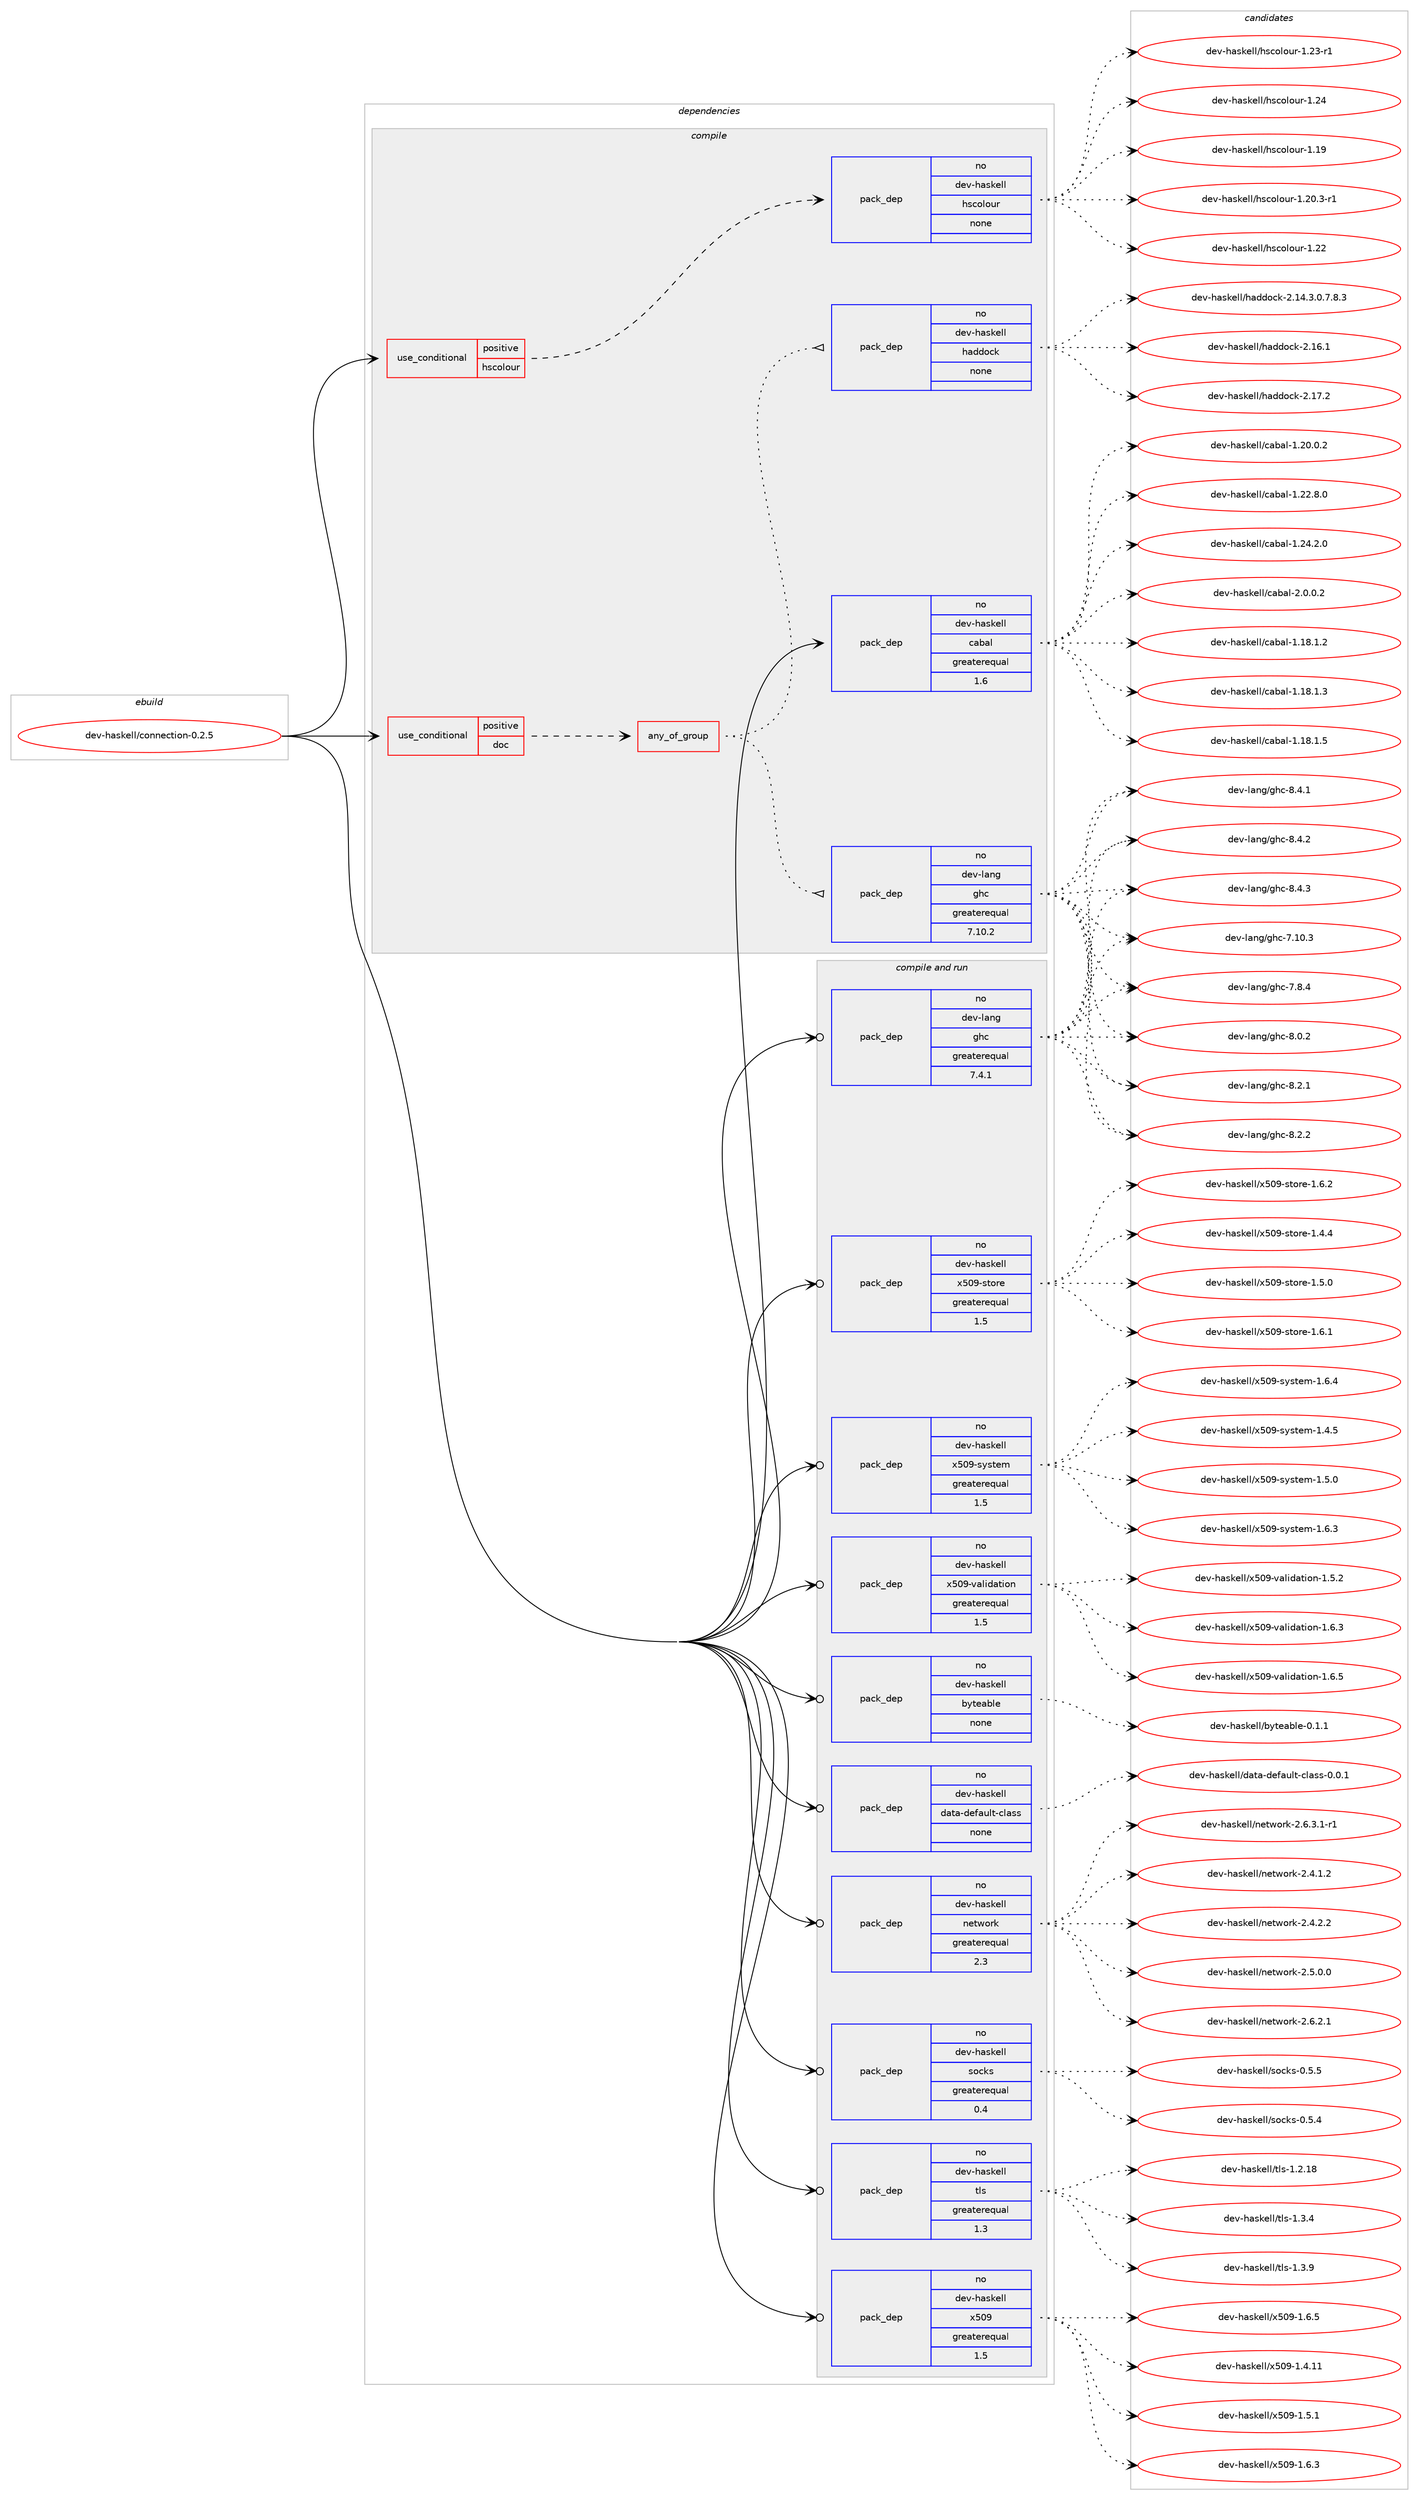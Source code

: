 digraph prolog {

# *************
# Graph options
# *************

newrank=true;
concentrate=true;
compound=true;
graph [rankdir=LR,fontname=Helvetica,fontsize=10,ranksep=1.5];#, ranksep=2.5, nodesep=0.2];
edge  [arrowhead=vee];
node  [fontname=Helvetica,fontsize=10];

# **********
# The ebuild
# **********

subgraph cluster_leftcol {
color=gray;
rank=same;
label=<<i>ebuild</i>>;
id [label="dev-haskell/connection-0.2.5", color=red, width=4, href="../dev-haskell/connection-0.2.5.svg"];
}

# ****************
# The dependencies
# ****************

subgraph cluster_midcol {
color=gray;
label=<<i>dependencies</i>>;
subgraph cluster_compile {
fillcolor="#eeeeee";
style=filled;
label=<<i>compile</i>>;
subgraph cond359113 {
dependency1329638 [label=<<TABLE BORDER="0" CELLBORDER="1" CELLSPACING="0" CELLPADDING="4"><TR><TD ROWSPAN="3" CELLPADDING="10">use_conditional</TD></TR><TR><TD>positive</TD></TR><TR><TD>doc</TD></TR></TABLE>>, shape=none, color=red];
subgraph any20705 {
dependency1329639 [label=<<TABLE BORDER="0" CELLBORDER="1" CELLSPACING="0" CELLPADDING="4"><TR><TD CELLPADDING="10">any_of_group</TD></TR></TABLE>>, shape=none, color=red];subgraph pack949268 {
dependency1329640 [label=<<TABLE BORDER="0" CELLBORDER="1" CELLSPACING="0" CELLPADDING="4" WIDTH="220"><TR><TD ROWSPAN="6" CELLPADDING="30">pack_dep</TD></TR><TR><TD WIDTH="110">no</TD></TR><TR><TD>dev-haskell</TD></TR><TR><TD>haddock</TD></TR><TR><TD>none</TD></TR><TR><TD></TD></TR></TABLE>>, shape=none, color=blue];
}
dependency1329639:e -> dependency1329640:w [weight=20,style="dotted",arrowhead="oinv"];
subgraph pack949269 {
dependency1329641 [label=<<TABLE BORDER="0" CELLBORDER="1" CELLSPACING="0" CELLPADDING="4" WIDTH="220"><TR><TD ROWSPAN="6" CELLPADDING="30">pack_dep</TD></TR><TR><TD WIDTH="110">no</TD></TR><TR><TD>dev-lang</TD></TR><TR><TD>ghc</TD></TR><TR><TD>greaterequal</TD></TR><TR><TD>7.10.2</TD></TR></TABLE>>, shape=none, color=blue];
}
dependency1329639:e -> dependency1329641:w [weight=20,style="dotted",arrowhead="oinv"];
}
dependency1329638:e -> dependency1329639:w [weight=20,style="dashed",arrowhead="vee"];
}
id:e -> dependency1329638:w [weight=20,style="solid",arrowhead="vee"];
subgraph cond359114 {
dependency1329642 [label=<<TABLE BORDER="0" CELLBORDER="1" CELLSPACING="0" CELLPADDING="4"><TR><TD ROWSPAN="3" CELLPADDING="10">use_conditional</TD></TR><TR><TD>positive</TD></TR><TR><TD>hscolour</TD></TR></TABLE>>, shape=none, color=red];
subgraph pack949270 {
dependency1329643 [label=<<TABLE BORDER="0" CELLBORDER="1" CELLSPACING="0" CELLPADDING="4" WIDTH="220"><TR><TD ROWSPAN="6" CELLPADDING="30">pack_dep</TD></TR><TR><TD WIDTH="110">no</TD></TR><TR><TD>dev-haskell</TD></TR><TR><TD>hscolour</TD></TR><TR><TD>none</TD></TR><TR><TD></TD></TR></TABLE>>, shape=none, color=blue];
}
dependency1329642:e -> dependency1329643:w [weight=20,style="dashed",arrowhead="vee"];
}
id:e -> dependency1329642:w [weight=20,style="solid",arrowhead="vee"];
subgraph pack949271 {
dependency1329644 [label=<<TABLE BORDER="0" CELLBORDER="1" CELLSPACING="0" CELLPADDING="4" WIDTH="220"><TR><TD ROWSPAN="6" CELLPADDING="30">pack_dep</TD></TR><TR><TD WIDTH="110">no</TD></TR><TR><TD>dev-haskell</TD></TR><TR><TD>cabal</TD></TR><TR><TD>greaterequal</TD></TR><TR><TD>1.6</TD></TR></TABLE>>, shape=none, color=blue];
}
id:e -> dependency1329644:w [weight=20,style="solid",arrowhead="vee"];
}
subgraph cluster_compileandrun {
fillcolor="#eeeeee";
style=filled;
label=<<i>compile and run</i>>;
subgraph pack949272 {
dependency1329645 [label=<<TABLE BORDER="0" CELLBORDER="1" CELLSPACING="0" CELLPADDING="4" WIDTH="220"><TR><TD ROWSPAN="6" CELLPADDING="30">pack_dep</TD></TR><TR><TD WIDTH="110">no</TD></TR><TR><TD>dev-haskell</TD></TR><TR><TD>byteable</TD></TR><TR><TD>none</TD></TR><TR><TD></TD></TR></TABLE>>, shape=none, color=blue];
}
id:e -> dependency1329645:w [weight=20,style="solid",arrowhead="odotvee"];
subgraph pack949273 {
dependency1329646 [label=<<TABLE BORDER="0" CELLBORDER="1" CELLSPACING="0" CELLPADDING="4" WIDTH="220"><TR><TD ROWSPAN="6" CELLPADDING="30">pack_dep</TD></TR><TR><TD WIDTH="110">no</TD></TR><TR><TD>dev-haskell</TD></TR><TR><TD>data-default-class</TD></TR><TR><TD>none</TD></TR><TR><TD></TD></TR></TABLE>>, shape=none, color=blue];
}
id:e -> dependency1329646:w [weight=20,style="solid",arrowhead="odotvee"];
subgraph pack949274 {
dependency1329647 [label=<<TABLE BORDER="0" CELLBORDER="1" CELLSPACING="0" CELLPADDING="4" WIDTH="220"><TR><TD ROWSPAN="6" CELLPADDING="30">pack_dep</TD></TR><TR><TD WIDTH="110">no</TD></TR><TR><TD>dev-haskell</TD></TR><TR><TD>network</TD></TR><TR><TD>greaterequal</TD></TR><TR><TD>2.3</TD></TR></TABLE>>, shape=none, color=blue];
}
id:e -> dependency1329647:w [weight=20,style="solid",arrowhead="odotvee"];
subgraph pack949275 {
dependency1329648 [label=<<TABLE BORDER="0" CELLBORDER="1" CELLSPACING="0" CELLPADDING="4" WIDTH="220"><TR><TD ROWSPAN="6" CELLPADDING="30">pack_dep</TD></TR><TR><TD WIDTH="110">no</TD></TR><TR><TD>dev-haskell</TD></TR><TR><TD>socks</TD></TR><TR><TD>greaterequal</TD></TR><TR><TD>0.4</TD></TR></TABLE>>, shape=none, color=blue];
}
id:e -> dependency1329648:w [weight=20,style="solid",arrowhead="odotvee"];
subgraph pack949276 {
dependency1329649 [label=<<TABLE BORDER="0" CELLBORDER="1" CELLSPACING="0" CELLPADDING="4" WIDTH="220"><TR><TD ROWSPAN="6" CELLPADDING="30">pack_dep</TD></TR><TR><TD WIDTH="110">no</TD></TR><TR><TD>dev-haskell</TD></TR><TR><TD>tls</TD></TR><TR><TD>greaterequal</TD></TR><TR><TD>1.3</TD></TR></TABLE>>, shape=none, color=blue];
}
id:e -> dependency1329649:w [weight=20,style="solid",arrowhead="odotvee"];
subgraph pack949277 {
dependency1329650 [label=<<TABLE BORDER="0" CELLBORDER="1" CELLSPACING="0" CELLPADDING="4" WIDTH="220"><TR><TD ROWSPAN="6" CELLPADDING="30">pack_dep</TD></TR><TR><TD WIDTH="110">no</TD></TR><TR><TD>dev-haskell</TD></TR><TR><TD>x509</TD></TR><TR><TD>greaterequal</TD></TR><TR><TD>1.5</TD></TR></TABLE>>, shape=none, color=blue];
}
id:e -> dependency1329650:w [weight=20,style="solid",arrowhead="odotvee"];
subgraph pack949278 {
dependency1329651 [label=<<TABLE BORDER="0" CELLBORDER="1" CELLSPACING="0" CELLPADDING="4" WIDTH="220"><TR><TD ROWSPAN="6" CELLPADDING="30">pack_dep</TD></TR><TR><TD WIDTH="110">no</TD></TR><TR><TD>dev-haskell</TD></TR><TR><TD>x509-store</TD></TR><TR><TD>greaterequal</TD></TR><TR><TD>1.5</TD></TR></TABLE>>, shape=none, color=blue];
}
id:e -> dependency1329651:w [weight=20,style="solid",arrowhead="odotvee"];
subgraph pack949279 {
dependency1329652 [label=<<TABLE BORDER="0" CELLBORDER="1" CELLSPACING="0" CELLPADDING="4" WIDTH="220"><TR><TD ROWSPAN="6" CELLPADDING="30">pack_dep</TD></TR><TR><TD WIDTH="110">no</TD></TR><TR><TD>dev-haskell</TD></TR><TR><TD>x509-system</TD></TR><TR><TD>greaterequal</TD></TR><TR><TD>1.5</TD></TR></TABLE>>, shape=none, color=blue];
}
id:e -> dependency1329652:w [weight=20,style="solid",arrowhead="odotvee"];
subgraph pack949280 {
dependency1329653 [label=<<TABLE BORDER="0" CELLBORDER="1" CELLSPACING="0" CELLPADDING="4" WIDTH="220"><TR><TD ROWSPAN="6" CELLPADDING="30">pack_dep</TD></TR><TR><TD WIDTH="110">no</TD></TR><TR><TD>dev-haskell</TD></TR><TR><TD>x509-validation</TD></TR><TR><TD>greaterequal</TD></TR><TR><TD>1.5</TD></TR></TABLE>>, shape=none, color=blue];
}
id:e -> dependency1329653:w [weight=20,style="solid",arrowhead="odotvee"];
subgraph pack949281 {
dependency1329654 [label=<<TABLE BORDER="0" CELLBORDER="1" CELLSPACING="0" CELLPADDING="4" WIDTH="220"><TR><TD ROWSPAN="6" CELLPADDING="30">pack_dep</TD></TR><TR><TD WIDTH="110">no</TD></TR><TR><TD>dev-lang</TD></TR><TR><TD>ghc</TD></TR><TR><TD>greaterequal</TD></TR><TR><TD>7.4.1</TD></TR></TABLE>>, shape=none, color=blue];
}
id:e -> dependency1329654:w [weight=20,style="solid",arrowhead="odotvee"];
}
subgraph cluster_run {
fillcolor="#eeeeee";
style=filled;
label=<<i>run</i>>;
}
}

# **************
# The candidates
# **************

subgraph cluster_choices {
rank=same;
color=gray;
label=<<i>candidates</i>>;

subgraph choice949268 {
color=black;
nodesep=1;
choice1001011184510497115107101108108471049710010011199107455046495246514648465546564651 [label="dev-haskell/haddock-2.14.3.0.7.8.3", color=red, width=4,href="../dev-haskell/haddock-2.14.3.0.7.8.3.svg"];
choice100101118451049711510710110810847104971001001119910745504649544649 [label="dev-haskell/haddock-2.16.1", color=red, width=4,href="../dev-haskell/haddock-2.16.1.svg"];
choice100101118451049711510710110810847104971001001119910745504649554650 [label="dev-haskell/haddock-2.17.2", color=red, width=4,href="../dev-haskell/haddock-2.17.2.svg"];
dependency1329640:e -> choice1001011184510497115107101108108471049710010011199107455046495246514648465546564651:w [style=dotted,weight="100"];
dependency1329640:e -> choice100101118451049711510710110810847104971001001119910745504649544649:w [style=dotted,weight="100"];
dependency1329640:e -> choice100101118451049711510710110810847104971001001119910745504649554650:w [style=dotted,weight="100"];
}
subgraph choice949269 {
color=black;
nodesep=1;
choice1001011184510897110103471031049945554649484651 [label="dev-lang/ghc-7.10.3", color=red, width=4,href="../dev-lang/ghc-7.10.3.svg"];
choice10010111845108971101034710310499455546564652 [label="dev-lang/ghc-7.8.4", color=red, width=4,href="../dev-lang/ghc-7.8.4.svg"];
choice10010111845108971101034710310499455646484650 [label="dev-lang/ghc-8.0.2", color=red, width=4,href="../dev-lang/ghc-8.0.2.svg"];
choice10010111845108971101034710310499455646504649 [label="dev-lang/ghc-8.2.1", color=red, width=4,href="../dev-lang/ghc-8.2.1.svg"];
choice10010111845108971101034710310499455646504650 [label="dev-lang/ghc-8.2.2", color=red, width=4,href="../dev-lang/ghc-8.2.2.svg"];
choice10010111845108971101034710310499455646524649 [label="dev-lang/ghc-8.4.1", color=red, width=4,href="../dev-lang/ghc-8.4.1.svg"];
choice10010111845108971101034710310499455646524650 [label="dev-lang/ghc-8.4.2", color=red, width=4,href="../dev-lang/ghc-8.4.2.svg"];
choice10010111845108971101034710310499455646524651 [label="dev-lang/ghc-8.4.3", color=red, width=4,href="../dev-lang/ghc-8.4.3.svg"];
dependency1329641:e -> choice1001011184510897110103471031049945554649484651:w [style=dotted,weight="100"];
dependency1329641:e -> choice10010111845108971101034710310499455546564652:w [style=dotted,weight="100"];
dependency1329641:e -> choice10010111845108971101034710310499455646484650:w [style=dotted,weight="100"];
dependency1329641:e -> choice10010111845108971101034710310499455646504649:w [style=dotted,weight="100"];
dependency1329641:e -> choice10010111845108971101034710310499455646504650:w [style=dotted,weight="100"];
dependency1329641:e -> choice10010111845108971101034710310499455646524649:w [style=dotted,weight="100"];
dependency1329641:e -> choice10010111845108971101034710310499455646524650:w [style=dotted,weight="100"];
dependency1329641:e -> choice10010111845108971101034710310499455646524651:w [style=dotted,weight="100"];
}
subgraph choice949270 {
color=black;
nodesep=1;
choice100101118451049711510710110810847104115991111081111171144549464957 [label="dev-haskell/hscolour-1.19", color=red, width=4,href="../dev-haskell/hscolour-1.19.svg"];
choice10010111845104971151071011081084710411599111108111117114454946504846514511449 [label="dev-haskell/hscolour-1.20.3-r1", color=red, width=4,href="../dev-haskell/hscolour-1.20.3-r1.svg"];
choice100101118451049711510710110810847104115991111081111171144549465050 [label="dev-haskell/hscolour-1.22", color=red, width=4,href="../dev-haskell/hscolour-1.22.svg"];
choice1001011184510497115107101108108471041159911110811111711445494650514511449 [label="dev-haskell/hscolour-1.23-r1", color=red, width=4,href="../dev-haskell/hscolour-1.23-r1.svg"];
choice100101118451049711510710110810847104115991111081111171144549465052 [label="dev-haskell/hscolour-1.24", color=red, width=4,href="../dev-haskell/hscolour-1.24.svg"];
dependency1329643:e -> choice100101118451049711510710110810847104115991111081111171144549464957:w [style=dotted,weight="100"];
dependency1329643:e -> choice10010111845104971151071011081084710411599111108111117114454946504846514511449:w [style=dotted,weight="100"];
dependency1329643:e -> choice100101118451049711510710110810847104115991111081111171144549465050:w [style=dotted,weight="100"];
dependency1329643:e -> choice1001011184510497115107101108108471041159911110811111711445494650514511449:w [style=dotted,weight="100"];
dependency1329643:e -> choice100101118451049711510710110810847104115991111081111171144549465052:w [style=dotted,weight="100"];
}
subgraph choice949271 {
color=black;
nodesep=1;
choice10010111845104971151071011081084799979897108454946495646494650 [label="dev-haskell/cabal-1.18.1.2", color=red, width=4,href="../dev-haskell/cabal-1.18.1.2.svg"];
choice10010111845104971151071011081084799979897108454946495646494651 [label="dev-haskell/cabal-1.18.1.3", color=red, width=4,href="../dev-haskell/cabal-1.18.1.3.svg"];
choice10010111845104971151071011081084799979897108454946495646494653 [label="dev-haskell/cabal-1.18.1.5", color=red, width=4,href="../dev-haskell/cabal-1.18.1.5.svg"];
choice10010111845104971151071011081084799979897108454946504846484650 [label="dev-haskell/cabal-1.20.0.2", color=red, width=4,href="../dev-haskell/cabal-1.20.0.2.svg"];
choice10010111845104971151071011081084799979897108454946505046564648 [label="dev-haskell/cabal-1.22.8.0", color=red, width=4,href="../dev-haskell/cabal-1.22.8.0.svg"];
choice10010111845104971151071011081084799979897108454946505246504648 [label="dev-haskell/cabal-1.24.2.0", color=red, width=4,href="../dev-haskell/cabal-1.24.2.0.svg"];
choice100101118451049711510710110810847999798971084550464846484650 [label="dev-haskell/cabal-2.0.0.2", color=red, width=4,href="../dev-haskell/cabal-2.0.0.2.svg"];
dependency1329644:e -> choice10010111845104971151071011081084799979897108454946495646494650:w [style=dotted,weight="100"];
dependency1329644:e -> choice10010111845104971151071011081084799979897108454946495646494651:w [style=dotted,weight="100"];
dependency1329644:e -> choice10010111845104971151071011081084799979897108454946495646494653:w [style=dotted,weight="100"];
dependency1329644:e -> choice10010111845104971151071011081084799979897108454946504846484650:w [style=dotted,weight="100"];
dependency1329644:e -> choice10010111845104971151071011081084799979897108454946505046564648:w [style=dotted,weight="100"];
dependency1329644:e -> choice10010111845104971151071011081084799979897108454946505246504648:w [style=dotted,weight="100"];
dependency1329644:e -> choice100101118451049711510710110810847999798971084550464846484650:w [style=dotted,weight="100"];
}
subgraph choice949272 {
color=black;
nodesep=1;
choice100101118451049711510710110810847981211161019798108101454846494649 [label="dev-haskell/byteable-0.1.1", color=red, width=4,href="../dev-haskell/byteable-0.1.1.svg"];
dependency1329645:e -> choice100101118451049711510710110810847981211161019798108101454846494649:w [style=dotted,weight="100"];
}
subgraph choice949273 {
color=black;
nodesep=1;
choice10010111845104971151071011081084710097116974510010110297117108116459910897115115454846484649 [label="dev-haskell/data-default-class-0.0.1", color=red, width=4,href="../dev-haskell/data-default-class-0.0.1.svg"];
dependency1329646:e -> choice10010111845104971151071011081084710097116974510010110297117108116459910897115115454846484649:w [style=dotted,weight="100"];
}
subgraph choice949274 {
color=black;
nodesep=1;
choice1001011184510497115107101108108471101011161191111141074550465246494650 [label="dev-haskell/network-2.4.1.2", color=red, width=4,href="../dev-haskell/network-2.4.1.2.svg"];
choice1001011184510497115107101108108471101011161191111141074550465246504650 [label="dev-haskell/network-2.4.2.2", color=red, width=4,href="../dev-haskell/network-2.4.2.2.svg"];
choice1001011184510497115107101108108471101011161191111141074550465346484648 [label="dev-haskell/network-2.5.0.0", color=red, width=4,href="../dev-haskell/network-2.5.0.0.svg"];
choice1001011184510497115107101108108471101011161191111141074550465446504649 [label="dev-haskell/network-2.6.2.1", color=red, width=4,href="../dev-haskell/network-2.6.2.1.svg"];
choice10010111845104971151071011081084711010111611911111410745504654465146494511449 [label="dev-haskell/network-2.6.3.1-r1", color=red, width=4,href="../dev-haskell/network-2.6.3.1-r1.svg"];
dependency1329647:e -> choice1001011184510497115107101108108471101011161191111141074550465246494650:w [style=dotted,weight="100"];
dependency1329647:e -> choice1001011184510497115107101108108471101011161191111141074550465246504650:w [style=dotted,weight="100"];
dependency1329647:e -> choice1001011184510497115107101108108471101011161191111141074550465346484648:w [style=dotted,weight="100"];
dependency1329647:e -> choice1001011184510497115107101108108471101011161191111141074550465446504649:w [style=dotted,weight="100"];
dependency1329647:e -> choice10010111845104971151071011081084711010111611911111410745504654465146494511449:w [style=dotted,weight="100"];
}
subgraph choice949275 {
color=black;
nodesep=1;
choice10010111845104971151071011081084711511199107115454846534652 [label="dev-haskell/socks-0.5.4", color=red, width=4,href="../dev-haskell/socks-0.5.4.svg"];
choice10010111845104971151071011081084711511199107115454846534653 [label="dev-haskell/socks-0.5.5", color=red, width=4,href="../dev-haskell/socks-0.5.5.svg"];
dependency1329648:e -> choice10010111845104971151071011081084711511199107115454846534652:w [style=dotted,weight="100"];
dependency1329648:e -> choice10010111845104971151071011081084711511199107115454846534653:w [style=dotted,weight="100"];
}
subgraph choice949276 {
color=black;
nodesep=1;
choice10010111845104971151071011081084711610811545494650464956 [label="dev-haskell/tls-1.2.18", color=red, width=4,href="../dev-haskell/tls-1.2.18.svg"];
choice100101118451049711510710110810847116108115454946514652 [label="dev-haskell/tls-1.3.4", color=red, width=4,href="../dev-haskell/tls-1.3.4.svg"];
choice100101118451049711510710110810847116108115454946514657 [label="dev-haskell/tls-1.3.9", color=red, width=4,href="../dev-haskell/tls-1.3.9.svg"];
dependency1329649:e -> choice10010111845104971151071011081084711610811545494650464956:w [style=dotted,weight="100"];
dependency1329649:e -> choice100101118451049711510710110810847116108115454946514652:w [style=dotted,weight="100"];
dependency1329649:e -> choice100101118451049711510710110810847116108115454946514657:w [style=dotted,weight="100"];
}
subgraph choice949277 {
color=black;
nodesep=1;
choice10010111845104971151071011081084712053485745494652464949 [label="dev-haskell/x509-1.4.11", color=red, width=4,href="../dev-haskell/x509-1.4.11.svg"];
choice100101118451049711510710110810847120534857454946534649 [label="dev-haskell/x509-1.5.1", color=red, width=4,href="../dev-haskell/x509-1.5.1.svg"];
choice100101118451049711510710110810847120534857454946544651 [label="dev-haskell/x509-1.6.3", color=red, width=4,href="../dev-haskell/x509-1.6.3.svg"];
choice100101118451049711510710110810847120534857454946544653 [label="dev-haskell/x509-1.6.5", color=red, width=4,href="../dev-haskell/x509-1.6.5.svg"];
dependency1329650:e -> choice10010111845104971151071011081084712053485745494652464949:w [style=dotted,weight="100"];
dependency1329650:e -> choice100101118451049711510710110810847120534857454946534649:w [style=dotted,weight="100"];
dependency1329650:e -> choice100101118451049711510710110810847120534857454946544651:w [style=dotted,weight="100"];
dependency1329650:e -> choice100101118451049711510710110810847120534857454946544653:w [style=dotted,weight="100"];
}
subgraph choice949278 {
color=black;
nodesep=1;
choice10010111845104971151071011081084712053485745115116111114101454946524652 [label="dev-haskell/x509-store-1.4.4", color=red, width=4,href="../dev-haskell/x509-store-1.4.4.svg"];
choice10010111845104971151071011081084712053485745115116111114101454946534648 [label="dev-haskell/x509-store-1.5.0", color=red, width=4,href="../dev-haskell/x509-store-1.5.0.svg"];
choice10010111845104971151071011081084712053485745115116111114101454946544649 [label="dev-haskell/x509-store-1.6.1", color=red, width=4,href="../dev-haskell/x509-store-1.6.1.svg"];
choice10010111845104971151071011081084712053485745115116111114101454946544650 [label="dev-haskell/x509-store-1.6.2", color=red, width=4,href="../dev-haskell/x509-store-1.6.2.svg"];
dependency1329651:e -> choice10010111845104971151071011081084712053485745115116111114101454946524652:w [style=dotted,weight="100"];
dependency1329651:e -> choice10010111845104971151071011081084712053485745115116111114101454946534648:w [style=dotted,weight="100"];
dependency1329651:e -> choice10010111845104971151071011081084712053485745115116111114101454946544649:w [style=dotted,weight="100"];
dependency1329651:e -> choice10010111845104971151071011081084712053485745115116111114101454946544650:w [style=dotted,weight="100"];
}
subgraph choice949279 {
color=black;
nodesep=1;
choice10010111845104971151071011081084712053485745115121115116101109454946524653 [label="dev-haskell/x509-system-1.4.5", color=red, width=4,href="../dev-haskell/x509-system-1.4.5.svg"];
choice10010111845104971151071011081084712053485745115121115116101109454946534648 [label="dev-haskell/x509-system-1.5.0", color=red, width=4,href="../dev-haskell/x509-system-1.5.0.svg"];
choice10010111845104971151071011081084712053485745115121115116101109454946544651 [label="dev-haskell/x509-system-1.6.3", color=red, width=4,href="../dev-haskell/x509-system-1.6.3.svg"];
choice10010111845104971151071011081084712053485745115121115116101109454946544652 [label="dev-haskell/x509-system-1.6.4", color=red, width=4,href="../dev-haskell/x509-system-1.6.4.svg"];
dependency1329652:e -> choice10010111845104971151071011081084712053485745115121115116101109454946524653:w [style=dotted,weight="100"];
dependency1329652:e -> choice10010111845104971151071011081084712053485745115121115116101109454946534648:w [style=dotted,weight="100"];
dependency1329652:e -> choice10010111845104971151071011081084712053485745115121115116101109454946544651:w [style=dotted,weight="100"];
dependency1329652:e -> choice10010111845104971151071011081084712053485745115121115116101109454946544652:w [style=dotted,weight="100"];
}
subgraph choice949280 {
color=black;
nodesep=1;
choice100101118451049711510710110810847120534857451189710810510097116105111110454946534650 [label="dev-haskell/x509-validation-1.5.2", color=red, width=4,href="../dev-haskell/x509-validation-1.5.2.svg"];
choice100101118451049711510710110810847120534857451189710810510097116105111110454946544651 [label="dev-haskell/x509-validation-1.6.3", color=red, width=4,href="../dev-haskell/x509-validation-1.6.3.svg"];
choice100101118451049711510710110810847120534857451189710810510097116105111110454946544653 [label="dev-haskell/x509-validation-1.6.5", color=red, width=4,href="../dev-haskell/x509-validation-1.6.5.svg"];
dependency1329653:e -> choice100101118451049711510710110810847120534857451189710810510097116105111110454946534650:w [style=dotted,weight="100"];
dependency1329653:e -> choice100101118451049711510710110810847120534857451189710810510097116105111110454946544651:w [style=dotted,weight="100"];
dependency1329653:e -> choice100101118451049711510710110810847120534857451189710810510097116105111110454946544653:w [style=dotted,weight="100"];
}
subgraph choice949281 {
color=black;
nodesep=1;
choice1001011184510897110103471031049945554649484651 [label="dev-lang/ghc-7.10.3", color=red, width=4,href="../dev-lang/ghc-7.10.3.svg"];
choice10010111845108971101034710310499455546564652 [label="dev-lang/ghc-7.8.4", color=red, width=4,href="../dev-lang/ghc-7.8.4.svg"];
choice10010111845108971101034710310499455646484650 [label="dev-lang/ghc-8.0.2", color=red, width=4,href="../dev-lang/ghc-8.0.2.svg"];
choice10010111845108971101034710310499455646504649 [label="dev-lang/ghc-8.2.1", color=red, width=4,href="../dev-lang/ghc-8.2.1.svg"];
choice10010111845108971101034710310499455646504650 [label="dev-lang/ghc-8.2.2", color=red, width=4,href="../dev-lang/ghc-8.2.2.svg"];
choice10010111845108971101034710310499455646524649 [label="dev-lang/ghc-8.4.1", color=red, width=4,href="../dev-lang/ghc-8.4.1.svg"];
choice10010111845108971101034710310499455646524650 [label="dev-lang/ghc-8.4.2", color=red, width=4,href="../dev-lang/ghc-8.4.2.svg"];
choice10010111845108971101034710310499455646524651 [label="dev-lang/ghc-8.4.3", color=red, width=4,href="../dev-lang/ghc-8.4.3.svg"];
dependency1329654:e -> choice1001011184510897110103471031049945554649484651:w [style=dotted,weight="100"];
dependency1329654:e -> choice10010111845108971101034710310499455546564652:w [style=dotted,weight="100"];
dependency1329654:e -> choice10010111845108971101034710310499455646484650:w [style=dotted,weight="100"];
dependency1329654:e -> choice10010111845108971101034710310499455646504649:w [style=dotted,weight="100"];
dependency1329654:e -> choice10010111845108971101034710310499455646504650:w [style=dotted,weight="100"];
dependency1329654:e -> choice10010111845108971101034710310499455646524649:w [style=dotted,weight="100"];
dependency1329654:e -> choice10010111845108971101034710310499455646524650:w [style=dotted,weight="100"];
dependency1329654:e -> choice10010111845108971101034710310499455646524651:w [style=dotted,weight="100"];
}
}

}
